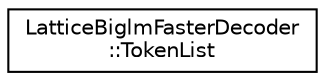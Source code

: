 digraph "Graphical Class Hierarchy"
{
  edge [fontname="Helvetica",fontsize="10",labelfontname="Helvetica",labelfontsize="10"];
  node [fontname="Helvetica",fontsize="10",shape=record];
  rankdir="LR";
  Node0 [label="LatticeBiglmFasterDecoder\l::TokenList",height=0.2,width=0.4,color="black", fillcolor="white", style="filled",URL="$structkaldi_1_1LatticeBiglmFasterDecoder_1_1TokenList.html"];
}
